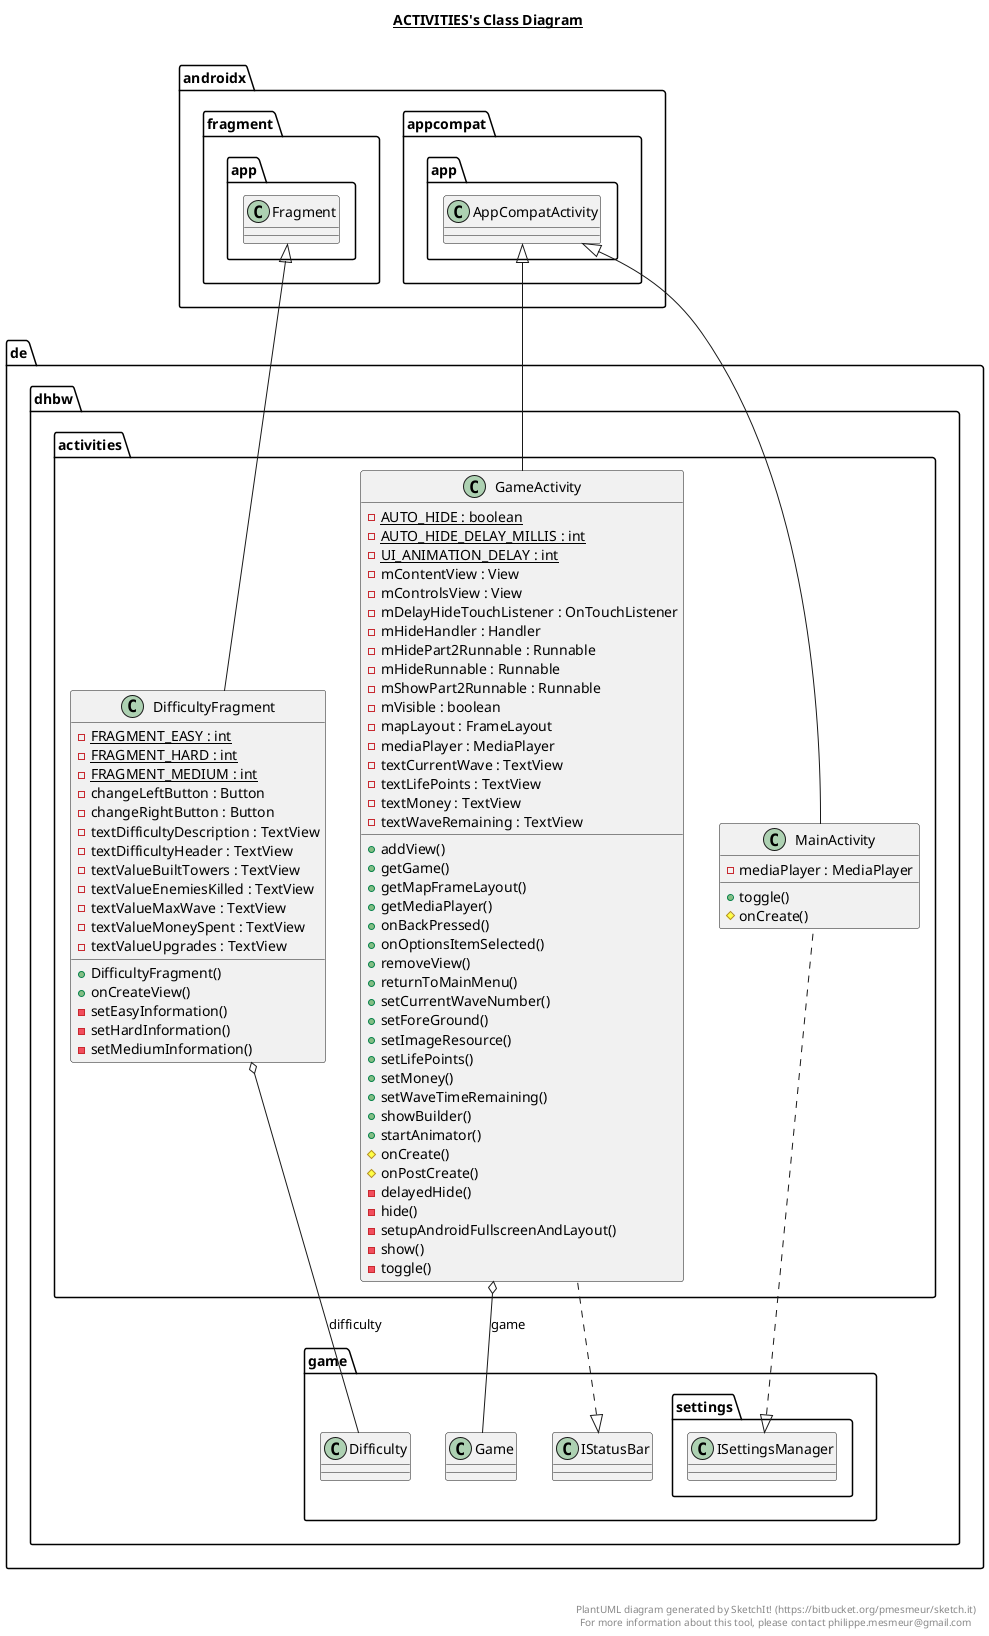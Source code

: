 @startuml

title __ACTIVITIES's Class Diagram__\n

  namespace de.dhbw {
    namespace activities {
      class de.dhbw.activities.DifficultyFragment {
          {static} - FRAGMENT_EASY : int
          {static} - FRAGMENT_HARD : int
          {static} - FRAGMENT_MEDIUM : int
          - changeLeftButton : Button
          - changeRightButton : Button
          - textDifficultyDescription : TextView
          - textDifficultyHeader : TextView
          - textValueBuiltTowers : TextView
          - textValueEnemiesKilled : TextView
          - textValueMaxWave : TextView
          - textValueMoneySpent : TextView
          - textValueUpgrades : TextView
          + DifficultyFragment()
          + onCreateView()
          - setEasyInformation()
          - setHardInformation()
          - setMediumInformation()
      }
    }
  }
  

  namespace de.dhbw {
    namespace activities {
      class de.dhbw.activities.GameActivity {
          {static} - AUTO_HIDE : boolean
          {static} - AUTO_HIDE_DELAY_MILLIS : int
          {static} - UI_ANIMATION_DELAY : int
          - mContentView : View
          - mControlsView : View
          - mDelayHideTouchListener : OnTouchListener
          - mHideHandler : Handler
          - mHidePart2Runnable : Runnable
          - mHideRunnable : Runnable
          - mShowPart2Runnable : Runnable
          - mVisible : boolean
          - mapLayout : FrameLayout
          - mediaPlayer : MediaPlayer
          - textCurrentWave : TextView
          - textLifePoints : TextView
          - textMoney : TextView
          - textWaveRemaining : TextView
          + addView()
          + getGame()
          + getMapFrameLayout()
          + getMediaPlayer()
          + onBackPressed()
          + onOptionsItemSelected()
          + removeView()
          + returnToMainMenu()
          + setCurrentWaveNumber()
          + setForeGround()
          + setImageResource()
          + setLifePoints()
          + setMoney()
          + setWaveTimeRemaining()
          + showBuilder()
          + startAnimator()
          # onCreate()
          # onPostCreate()
          - delayedHide()
          - hide()
          - setupAndroidFullscreenAndLayout()
          - show()
          - toggle()
      }
    }
  }
  

  namespace de.dhbw {
    namespace activities {
      class de.dhbw.activities.MainActivity {
          - mediaPlayer : MediaPlayer
          + toggle()
          # onCreate()
      }
    }
  }
  

  de.dhbw.activities.DifficultyFragment -up-|> androidx.fragment.app.Fragment
  de.dhbw.activities.DifficultyFragment o-- de.dhbw.game.Difficulty : difficulty
  de.dhbw.activities.GameActivity .up.|> de.dhbw.game.IStatusBar
  de.dhbw.activities.GameActivity -up-|> androidx.appcompat.app.AppCompatActivity
  de.dhbw.activities.GameActivity o-- de.dhbw.game.Game : game
  de.dhbw.activities.MainActivity .up.|> de.dhbw.game.settings.ISettingsManager
  de.dhbw.activities.MainActivity -up-|> androidx.appcompat.app.AppCompatActivity


right footer


PlantUML diagram generated by SketchIt! (https://bitbucket.org/pmesmeur/sketch.it)
For more information about this tool, please contact philippe.mesmeur@gmail.com
endfooter

@enduml
